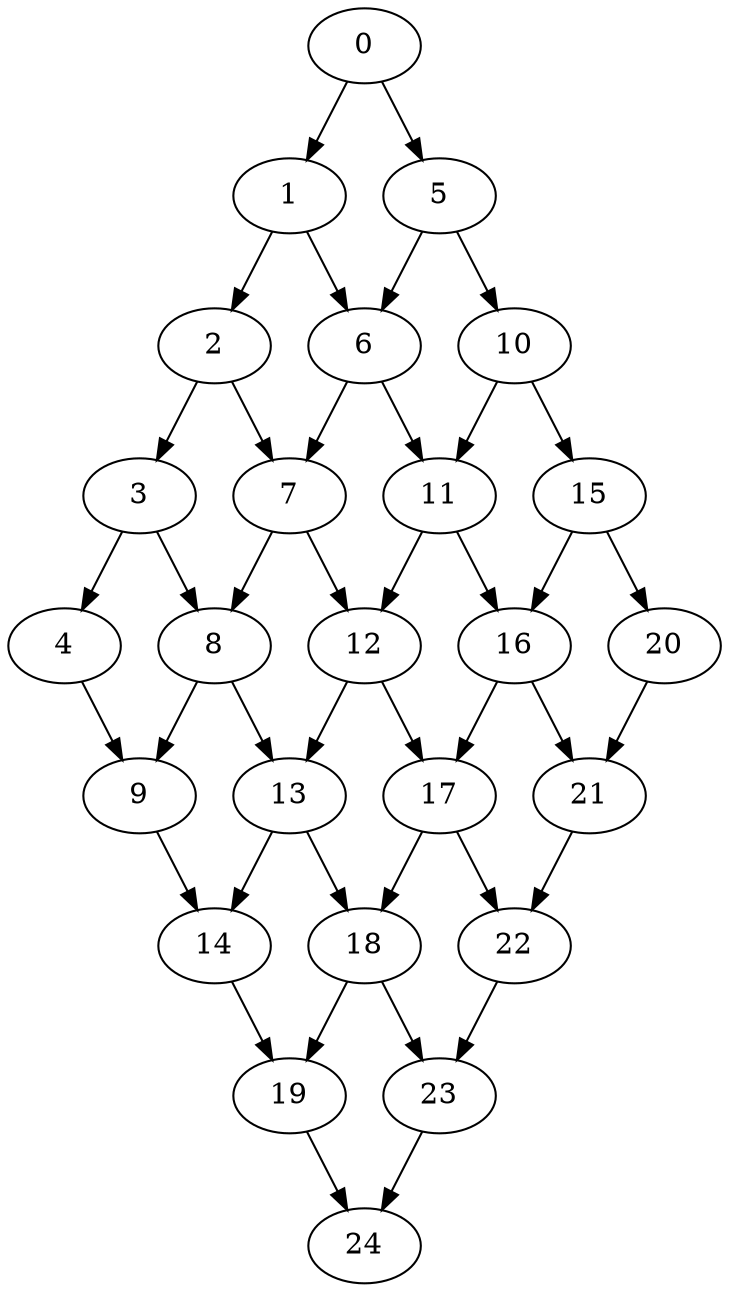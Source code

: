 digraph {0 -> 1[Label=4];
0 -> 5[Label=2];
1 -> 2[Label=6];
1 -> 6[Label=6];
2 -> 3[Label=9];
2 -> 7[Label=4];
3 -> 4[Label=2];
3 -> 8[Label=8];
4 -> 9[Label=3];
5 -> 6[Label=3];
5 -> 10[Label=4];
6 -> 7[Label=5];
6 -> 11[Label=6];
7 -> 8[Label=2];
7 -> 12[Label=6];
8 -> 9[Label=8];
8 -> 13[Label=8];
9 -> 14[Label=5];
10 -> 11[Label=6];
10 -> 15[Label=9];
11 -> 12[Label=5];
11 -> 16[Label=3];
12 -> 13[Label=5];
12 -> 17[Label=7];
13 -> 14[Label=7];
13 -> 18[Label=10];
14 -> 19[Label=4];
15 -> 16[Label=2];
15 -> 20[Label=9];
16 -> 17[Label=2];
16 -> 21[Label=10];
17 -> 18[Label=2];
17 -> 22[Label=2];
18 -> 19[Label=6];
18 -> 23[Label=2];
19 -> 24[Label=5];
20 -> 21[Label=1];
21 -> 22[Label=7];
22 -> 23[Label=2];
23 -> 24[Label=10];
}